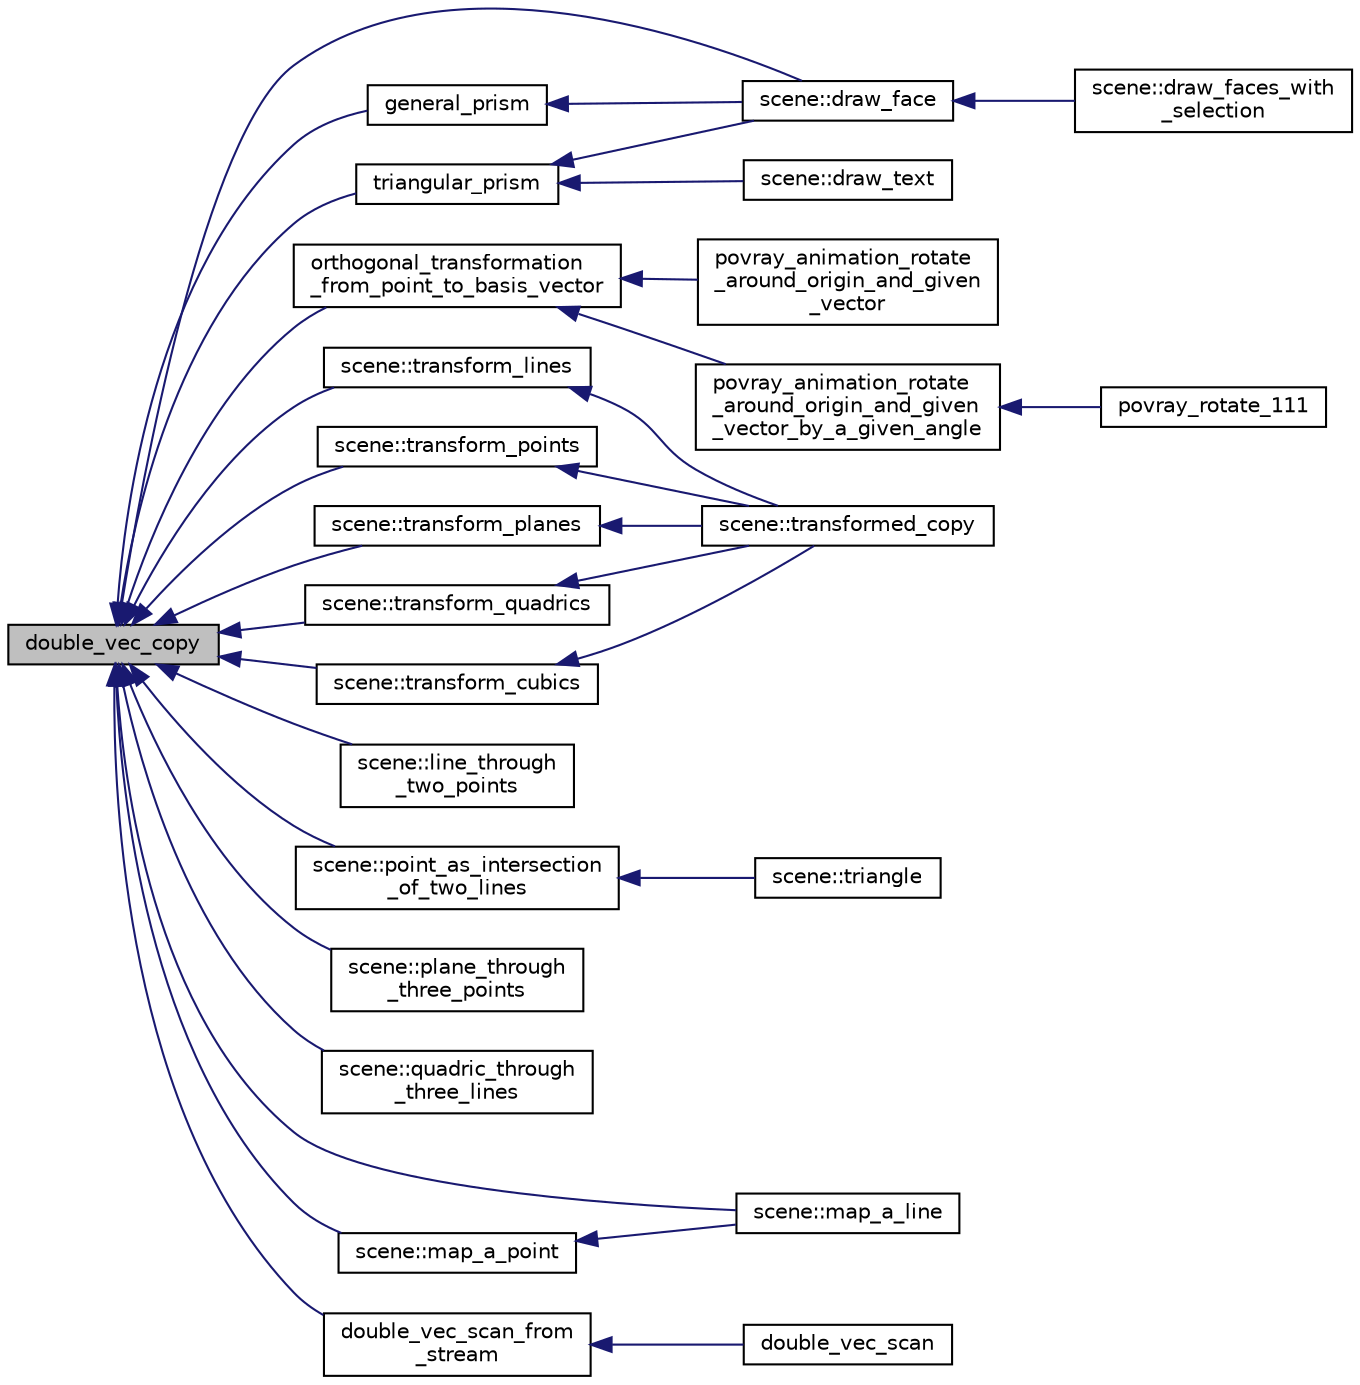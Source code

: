 digraph "double_vec_copy"
{
  edge [fontname="Helvetica",fontsize="10",labelfontname="Helvetica",labelfontsize="10"];
  node [fontname="Helvetica",fontsize="10",shape=record];
  rankdir="LR";
  Node384 [label="double_vec_copy",height=0.2,width=0.4,color="black", fillcolor="grey75", style="filled", fontcolor="black"];
  Node384 -> Node385 [dir="back",color="midnightblue",fontsize="10",style="solid",fontname="Helvetica"];
  Node385 [label="triangular_prism",height=0.2,width=0.4,color="black", fillcolor="white", style="filled",URL="$d0/d22/numerics_8_c.html#a09c00ded4c934ce35a1686ab4e95d2e6"];
  Node385 -> Node386 [dir="back",color="midnightblue",fontsize="10",style="solid",fontname="Helvetica"];
  Node386 [label="scene::draw_face",height=0.2,width=0.4,color="black", fillcolor="white", style="filled",URL="$df/db1/classscene.html#a9eda6a9de48435c9f5d574b31108394b"];
  Node386 -> Node387 [dir="back",color="midnightblue",fontsize="10",style="solid",fontname="Helvetica"];
  Node387 [label="scene::draw_faces_with\l_selection",height=0.2,width=0.4,color="black", fillcolor="white", style="filled",URL="$df/db1/classscene.html#a8e6c75f38d638049667fadaa7b1ccae5"];
  Node385 -> Node388 [dir="back",color="midnightblue",fontsize="10",style="solid",fontname="Helvetica"];
  Node388 [label="scene::draw_text",height=0.2,width=0.4,color="black", fillcolor="white", style="filled",URL="$df/db1/classscene.html#a293886f37e26c99e4f30c81ff051c9f1"];
  Node384 -> Node389 [dir="back",color="midnightblue",fontsize="10",style="solid",fontname="Helvetica"];
  Node389 [label="general_prism",height=0.2,width=0.4,color="black", fillcolor="white", style="filled",URL="$d0/d22/numerics_8_c.html#aed48f71e62e98267cb44d96a2f5786c9"];
  Node389 -> Node386 [dir="back",color="midnightblue",fontsize="10",style="solid",fontname="Helvetica"];
  Node384 -> Node390 [dir="back",color="midnightblue",fontsize="10",style="solid",fontname="Helvetica"];
  Node390 [label="orthogonal_transformation\l_from_point_to_basis_vector",height=0.2,width=0.4,color="black", fillcolor="white", style="filled",URL="$d0/d22/numerics_8_c.html#ab5eb2d6199ca4f75bc7e03f06206f7b0"];
  Node390 -> Node391 [dir="back",color="midnightblue",fontsize="10",style="solid",fontname="Helvetica"];
  Node391 [label="povray_animation_rotate\l_around_origin_and_given\l_vector",height=0.2,width=0.4,color="black", fillcolor="white", style="filled",URL="$d4/d74/util_8_c.html#a53d2d31f5064dd2959cd09f37455b4f3"];
  Node390 -> Node392 [dir="back",color="midnightblue",fontsize="10",style="solid",fontname="Helvetica"];
  Node392 [label="povray_animation_rotate\l_around_origin_and_given\l_vector_by_a_given_angle",height=0.2,width=0.4,color="black", fillcolor="white", style="filled",URL="$d4/d74/util_8_c.html#a2245663061067c9ef37c6f7a726f073f"];
  Node392 -> Node393 [dir="back",color="midnightblue",fontsize="10",style="solid",fontname="Helvetica"];
  Node393 [label="povray_rotate_111",height=0.2,width=0.4,color="black", fillcolor="white", style="filled",URL="$d4/d74/util_8_c.html#a3bba4ee5b9b9b1d17d6a4decac31797e"];
  Node384 -> Node394 [dir="back",color="midnightblue",fontsize="10",style="solid",fontname="Helvetica"];
  Node394 [label="scene::transform_lines",height=0.2,width=0.4,color="black", fillcolor="white", style="filled",URL="$df/db1/classscene.html#a99c389879187f0b8192ab7cc7457e2ff"];
  Node394 -> Node395 [dir="back",color="midnightblue",fontsize="10",style="solid",fontname="Helvetica"];
  Node395 [label="scene::transformed_copy",height=0.2,width=0.4,color="black", fillcolor="white", style="filled",URL="$df/db1/classscene.html#aa63bbdb5ffcd70f233e0a3219abb89f5"];
  Node384 -> Node396 [dir="back",color="midnightblue",fontsize="10",style="solid",fontname="Helvetica"];
  Node396 [label="scene::transform_points",height=0.2,width=0.4,color="black", fillcolor="white", style="filled",URL="$df/db1/classscene.html#a84221a022e79008c5d17628dc51ef093"];
  Node396 -> Node395 [dir="back",color="midnightblue",fontsize="10",style="solid",fontname="Helvetica"];
  Node384 -> Node397 [dir="back",color="midnightblue",fontsize="10",style="solid",fontname="Helvetica"];
  Node397 [label="scene::transform_planes",height=0.2,width=0.4,color="black", fillcolor="white", style="filled",URL="$df/db1/classscene.html#aea161aafb38f1aa664b9c48ea5d0fa7d"];
  Node397 -> Node395 [dir="back",color="midnightblue",fontsize="10",style="solid",fontname="Helvetica"];
  Node384 -> Node398 [dir="back",color="midnightblue",fontsize="10",style="solid",fontname="Helvetica"];
  Node398 [label="scene::transform_quadrics",height=0.2,width=0.4,color="black", fillcolor="white", style="filled",URL="$df/db1/classscene.html#abe440a08a336317a36ed3249035a09f4"];
  Node398 -> Node395 [dir="back",color="midnightblue",fontsize="10",style="solid",fontname="Helvetica"];
  Node384 -> Node399 [dir="back",color="midnightblue",fontsize="10",style="solid",fontname="Helvetica"];
  Node399 [label="scene::transform_cubics",height=0.2,width=0.4,color="black", fillcolor="white", style="filled",URL="$df/db1/classscene.html#a622e43f83a6f4114aa14d9eb5eafc954"];
  Node399 -> Node395 [dir="back",color="midnightblue",fontsize="10",style="solid",fontname="Helvetica"];
  Node384 -> Node400 [dir="back",color="midnightblue",fontsize="10",style="solid",fontname="Helvetica"];
  Node400 [label="scene::line_through\l_two_points",height=0.2,width=0.4,color="black", fillcolor="white", style="filled",URL="$df/db1/classscene.html#a10bc9ae28a740333df2a255ffa15056b"];
  Node384 -> Node401 [dir="back",color="midnightblue",fontsize="10",style="solid",fontname="Helvetica"];
  Node401 [label="scene::point_as_intersection\l_of_two_lines",height=0.2,width=0.4,color="black", fillcolor="white", style="filled",URL="$df/db1/classscene.html#a5388dd7094fae8b0b0124555c6ab8abc"];
  Node401 -> Node402 [dir="back",color="midnightblue",fontsize="10",style="solid",fontname="Helvetica"];
  Node402 [label="scene::triangle",height=0.2,width=0.4,color="black", fillcolor="white", style="filled",URL="$df/db1/classscene.html#ac59563fef2509d30139596765dec7329"];
  Node384 -> Node403 [dir="back",color="midnightblue",fontsize="10",style="solid",fontname="Helvetica"];
  Node403 [label="scene::plane_through\l_three_points",height=0.2,width=0.4,color="black", fillcolor="white", style="filled",URL="$df/db1/classscene.html#ad523dbeb01305e7ace1835e8c89cd1a3"];
  Node384 -> Node404 [dir="back",color="midnightblue",fontsize="10",style="solid",fontname="Helvetica"];
  Node404 [label="scene::quadric_through\l_three_lines",height=0.2,width=0.4,color="black", fillcolor="white", style="filled",URL="$df/db1/classscene.html#aca9cd7feab41db8ceb41cd2dd848bda0"];
  Node384 -> Node386 [dir="back",color="midnightblue",fontsize="10",style="solid",fontname="Helvetica"];
  Node384 -> Node405 [dir="back",color="midnightblue",fontsize="10",style="solid",fontname="Helvetica"];
  Node405 [label="scene::map_a_line",height=0.2,width=0.4,color="black", fillcolor="white", style="filled",URL="$df/db1/classscene.html#a6e267a2f290520e5011bc9d86faca156"];
  Node384 -> Node406 [dir="back",color="midnightblue",fontsize="10",style="solid",fontname="Helvetica"];
  Node406 [label="scene::map_a_point",height=0.2,width=0.4,color="black", fillcolor="white", style="filled",URL="$df/db1/classscene.html#ac7e207e5fe33cc2f3c163d46a5b2ee44"];
  Node406 -> Node405 [dir="back",color="midnightblue",fontsize="10",style="solid",fontname="Helvetica"];
  Node384 -> Node407 [dir="back",color="midnightblue",fontsize="10",style="solid",fontname="Helvetica"];
  Node407 [label="double_vec_scan_from\l_stream",height=0.2,width=0.4,color="black", fillcolor="white", style="filled",URL="$d4/d74/util_8_c.html#a697ad822dac70e095d5f26906069880d"];
  Node407 -> Node408 [dir="back",color="midnightblue",fontsize="10",style="solid",fontname="Helvetica"];
  Node408 [label="double_vec_scan",height=0.2,width=0.4,color="black", fillcolor="white", style="filled",URL="$d4/d74/util_8_c.html#a31ec307236a2ca8190bcb8e9637b132b"];
}
